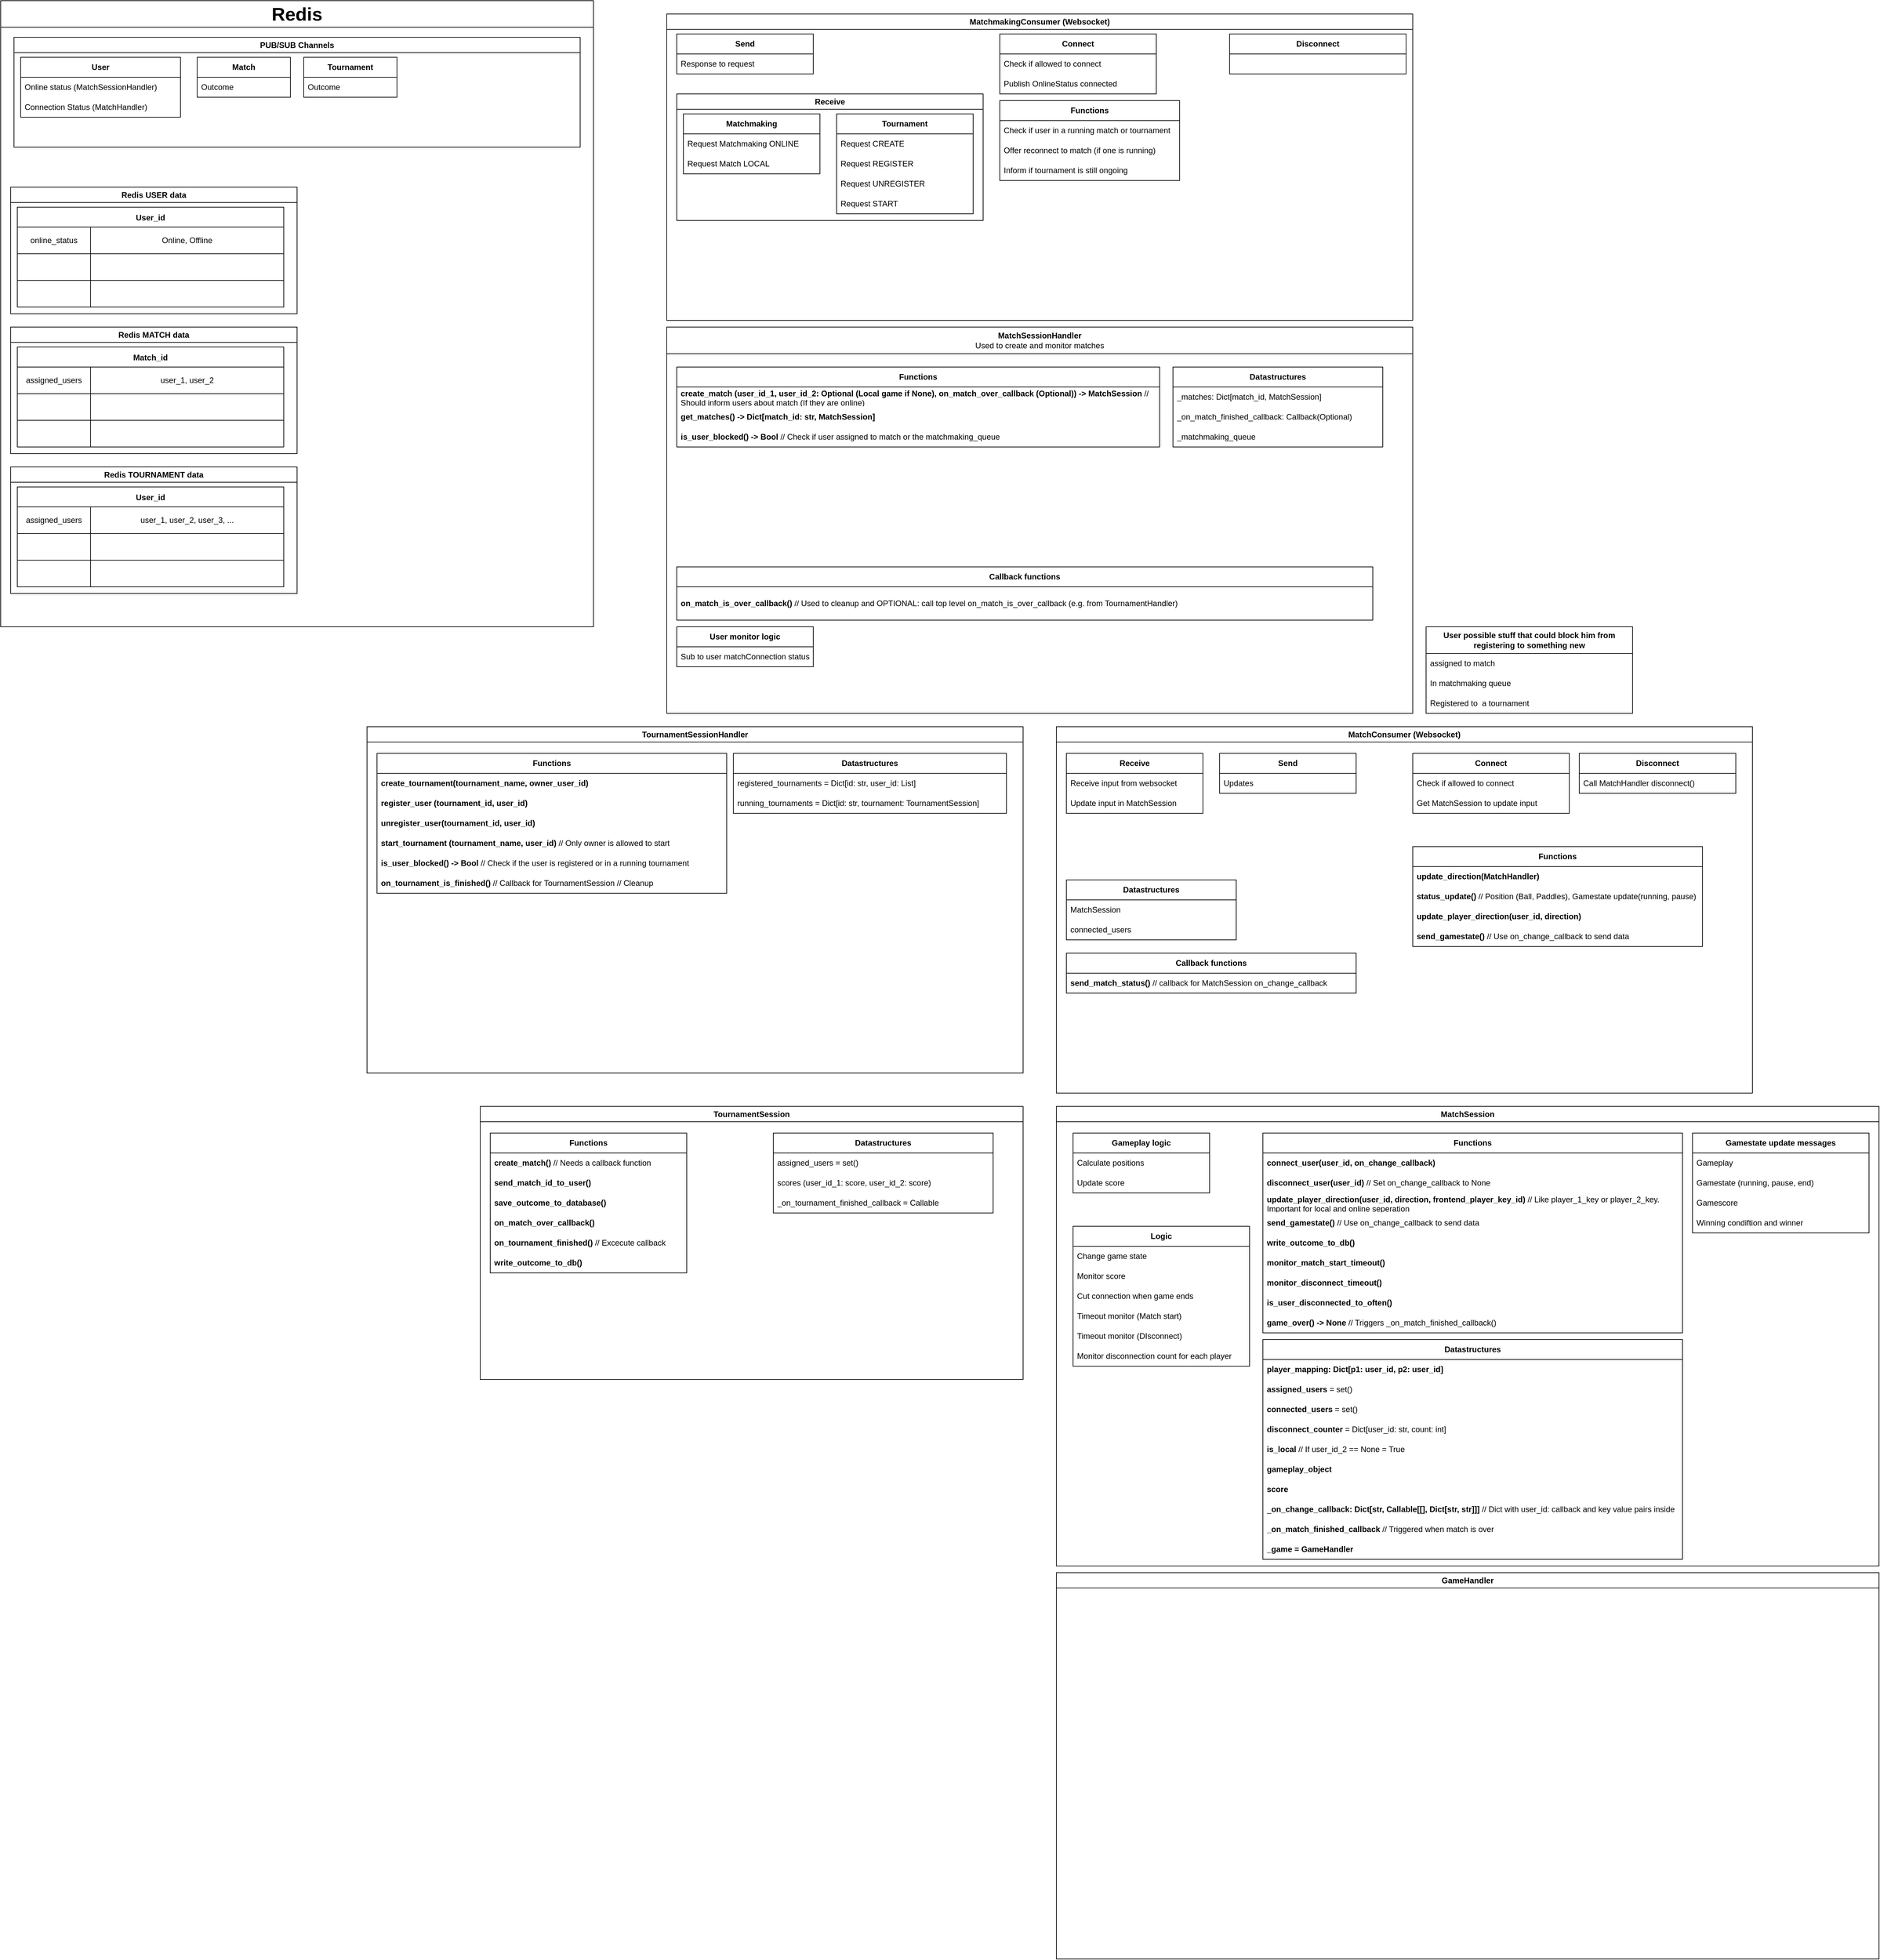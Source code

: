 <mxfile>
    <diagram id="dpcAhXJ7ZzgHuNAaqqkE" name="Page-1">
        <mxGraphModel dx="6090" dy="4713" grid="1" gridSize="10" guides="1" tooltips="1" connect="1" arrows="1" fold="1" page="1" pageScale="1" pageWidth="850" pageHeight="1100" math="0" shadow="0">
            <root>
                <mxCell id="0"/>
                <mxCell id="1" parent="0"/>
                <mxCell id="2" value="MatchSession" style="swimlane;whiteSpace=wrap;html=1;swimlaneFillColor=default;" parent="1" vertex="1">
                    <mxGeometry x="225" y="290" width="1235" height="690" as="geometry"/>
                </mxCell>
                <mxCell id="11" value="&lt;b&gt;Logic&lt;/b&gt;" style="swimlane;fontStyle=0;childLayout=stackLayout;horizontal=1;startSize=30;horizontalStack=0;resizeParent=1;resizeParentMax=0;resizeLast=0;collapsible=1;marginBottom=0;whiteSpace=wrap;html=1;" parent="2" vertex="1">
                    <mxGeometry x="25" y="180" width="265" height="210" as="geometry"/>
                </mxCell>
                <mxCell id="12" value="Change game state" style="text;strokeColor=none;fillColor=none;align=left;verticalAlign=middle;spacingLeft=4;spacingRight=4;overflow=hidden;points=[[0,0.5],[1,0.5]];portConstraint=eastwest;rotatable=0;whiteSpace=wrap;html=1;" parent="11" vertex="1">
                    <mxGeometry y="30" width="265" height="30" as="geometry"/>
                </mxCell>
                <mxCell id="14" value="Monitor score" style="text;strokeColor=none;fillColor=none;align=left;verticalAlign=middle;spacingLeft=4;spacingRight=4;overflow=hidden;points=[[0,0.5],[1,0.5]];portConstraint=eastwest;rotatable=0;whiteSpace=wrap;html=1;" parent="11" vertex="1">
                    <mxGeometry y="60" width="265" height="30" as="geometry"/>
                </mxCell>
                <mxCell id="19" value="Cut connection when game ends" style="text;strokeColor=none;fillColor=none;align=left;verticalAlign=middle;spacingLeft=4;spacingRight=4;overflow=hidden;points=[[0,0.5],[1,0.5]];portConstraint=eastwest;rotatable=0;whiteSpace=wrap;html=1;" parent="11" vertex="1">
                    <mxGeometry y="90" width="265" height="30" as="geometry"/>
                </mxCell>
                <mxCell id="48" value="Timeout monitor (Match start)" style="text;strokeColor=none;fillColor=none;align=left;verticalAlign=middle;spacingLeft=4;spacingRight=4;overflow=hidden;points=[[0,0.5],[1,0.5]];portConstraint=eastwest;rotatable=0;whiteSpace=wrap;html=1;" parent="11" vertex="1">
                    <mxGeometry y="120" width="265" height="30" as="geometry"/>
                </mxCell>
                <mxCell id="49" value="Timeout monitor (DIsconnect)" style="text;strokeColor=none;fillColor=none;align=left;verticalAlign=middle;spacingLeft=4;spacingRight=4;overflow=hidden;points=[[0,0.5],[1,0.5]];portConstraint=eastwest;rotatable=0;whiteSpace=wrap;html=1;" parent="11" vertex="1">
                    <mxGeometry y="150" width="265" height="30" as="geometry"/>
                </mxCell>
                <mxCell id="220" value="Monitor disconnection count for each player" style="text;strokeColor=none;fillColor=none;align=left;verticalAlign=middle;spacingLeft=4;spacingRight=4;overflow=hidden;points=[[0,0.5],[1,0.5]];portConstraint=eastwest;rotatable=0;whiteSpace=wrap;html=1;" parent="11" vertex="1">
                    <mxGeometry y="180" width="265" height="30" as="geometry"/>
                </mxCell>
                <mxCell id="15" value="&lt;span style=&quot;font-weight: 700;&quot;&gt;Gameplay logic&lt;/span&gt;" style="swimlane;fontStyle=0;childLayout=stackLayout;horizontal=1;startSize=30;horizontalStack=0;resizeParent=1;resizeParentMax=0;resizeLast=0;collapsible=1;marginBottom=0;whiteSpace=wrap;html=1;" parent="2" vertex="1">
                    <mxGeometry x="25" y="40" width="205" height="90" as="geometry"/>
                </mxCell>
                <mxCell id="16" value="Calculate positions" style="text;strokeColor=none;fillColor=none;align=left;verticalAlign=middle;spacingLeft=4;spacingRight=4;overflow=hidden;points=[[0,0.5],[1,0.5]];portConstraint=eastwest;rotatable=0;whiteSpace=wrap;html=1;" parent="15" vertex="1">
                    <mxGeometry y="30" width="205" height="30" as="geometry"/>
                </mxCell>
                <mxCell id="18" value="Update score" style="text;strokeColor=none;fillColor=none;align=left;verticalAlign=middle;spacingLeft=4;spacingRight=4;overflow=hidden;points=[[0,0.5],[1,0.5]];portConstraint=eastwest;rotatable=0;whiteSpace=wrap;html=1;" parent="15" vertex="1">
                    <mxGeometry y="60" width="205" height="30" as="geometry"/>
                </mxCell>
                <mxCell id="230" value="&lt;span style=&quot;font-weight: 700;&quot;&gt;Functions&lt;/span&gt;" style="swimlane;fontStyle=0;childLayout=stackLayout;horizontal=1;startSize=30;horizontalStack=0;resizeParent=1;resizeParentMax=0;resizeLast=0;collapsible=1;marginBottom=0;whiteSpace=wrap;html=1;" parent="2" vertex="1">
                    <mxGeometry x="310" y="40" width="630" height="300" as="geometry"/>
                </mxCell>
                <mxCell id="231" value="connect_user(user_id,&amp;nbsp;on_change_callback)" style="text;strokeColor=none;fillColor=none;align=left;verticalAlign=middle;spacingLeft=4;spacingRight=4;overflow=hidden;points=[[0,0.5],[1,0.5]];portConstraint=eastwest;rotatable=0;whiteSpace=wrap;html=1;fontStyle=1" parent="230" vertex="1">
                    <mxGeometry y="30" width="630" height="30" as="geometry"/>
                </mxCell>
                <mxCell id="232" value="disconnect_user(user_id) &lt;span style=&quot;font-weight: 400;&quot;&gt;// Set&amp;nbsp;&lt;/span&gt;&lt;span style=&quot;border-color: var(--border-color); font-weight: normal;&quot;&gt;on_change_callback&lt;/span&gt;&lt;span style=&quot;font-weight: 400;&quot;&gt;&amp;nbsp;to None&lt;/span&gt;" style="text;strokeColor=none;fillColor=none;align=left;verticalAlign=middle;spacingLeft=4;spacingRight=4;overflow=hidden;points=[[0,0.5],[1,0.5]];portConstraint=eastwest;rotatable=0;whiteSpace=wrap;html=1;fontStyle=1" parent="230" vertex="1">
                    <mxGeometry y="60" width="630" height="30" as="geometry"/>
                </mxCell>
                <mxCell id="233" value="update_player_direction(user_id, direction, frontend_player_key_id) &lt;span style=&quot;font-weight: normal;&quot;&gt;// Like player_1_key or player_2_key. Important for local and online seperation&lt;/span&gt;" style="text;strokeColor=none;fillColor=none;align=left;verticalAlign=middle;spacingLeft=4;spacingRight=4;overflow=hidden;points=[[0,0.5],[1,0.5]];portConstraint=eastwest;rotatable=0;whiteSpace=wrap;html=1;fontStyle=1" parent="230" vertex="1">
                    <mxGeometry y="90" width="630" height="30" as="geometry"/>
                </mxCell>
                <mxCell id="235" value="&lt;b&gt;send_gamestate() &lt;/b&gt;// Use&amp;nbsp;&lt;span style=&quot;border-color: var(--border-color);&quot;&gt;on_change_callback&lt;/span&gt;&amp;nbsp;to send data" style="text;strokeColor=none;fillColor=none;align=left;verticalAlign=middle;spacingLeft=4;spacingRight=4;overflow=hidden;points=[[0,0.5],[1,0.5]];portConstraint=eastwest;rotatable=0;whiteSpace=wrap;html=1;" parent="230" vertex="1">
                    <mxGeometry y="120" width="630" height="30" as="geometry"/>
                </mxCell>
                <mxCell id="274" value="&lt;b&gt;write_outcome_to_db()&lt;/b&gt;" style="text;strokeColor=none;fillColor=none;align=left;verticalAlign=middle;spacingLeft=4;spacingRight=4;overflow=hidden;points=[[0,0.5],[1,0.5]];portConstraint=eastwest;rotatable=0;whiteSpace=wrap;html=1;" parent="230" vertex="1">
                    <mxGeometry y="150" width="630" height="30" as="geometry"/>
                </mxCell>
                <mxCell id="275" value="monitor_match_start_timeout()" style="text;strokeColor=none;fillColor=none;align=left;verticalAlign=middle;spacingLeft=4;spacingRight=4;overflow=hidden;points=[[0,0.5],[1,0.5]];portConstraint=eastwest;rotatable=0;whiteSpace=wrap;html=1;fontStyle=1" parent="230" vertex="1">
                    <mxGeometry y="180" width="630" height="30" as="geometry"/>
                </mxCell>
                <mxCell id="276" value="monitor_disconnect_timeout()" style="text;strokeColor=none;fillColor=none;align=left;verticalAlign=middle;spacingLeft=4;spacingRight=4;overflow=hidden;points=[[0,0.5],[1,0.5]];portConstraint=eastwest;rotatable=0;whiteSpace=wrap;html=1;fontStyle=1" parent="230" vertex="1">
                    <mxGeometry y="210" width="630" height="30" as="geometry"/>
                </mxCell>
                <mxCell id="277" value="is_user_disconnected_to_often()" style="text;strokeColor=none;fillColor=none;align=left;verticalAlign=middle;spacingLeft=4;spacingRight=4;overflow=hidden;points=[[0,0.5],[1,0.5]];portConstraint=eastwest;rotatable=0;whiteSpace=wrap;html=1;fontStyle=1" parent="230" vertex="1">
                    <mxGeometry y="240" width="630" height="30" as="geometry"/>
                </mxCell>
                <mxCell id="305" value="game_over() -&amp;gt; None &lt;span style=&quot;font-weight: normal;&quot;&gt;// Triggers _on_match_finished_callback()&lt;/span&gt;" style="text;strokeColor=none;fillColor=none;align=left;verticalAlign=middle;spacingLeft=4;spacingRight=4;overflow=hidden;points=[[0,0.5],[1,0.5]];portConstraint=eastwest;rotatable=0;whiteSpace=wrap;html=1;fontStyle=1" vertex="1" parent="230">
                    <mxGeometry y="270" width="630" height="30" as="geometry"/>
                </mxCell>
                <mxCell id="236" value="&lt;span style=&quot;font-weight: 700;&quot;&gt;Datastructures&lt;/span&gt;" style="swimlane;fontStyle=0;childLayout=stackLayout;horizontal=1;startSize=30;horizontalStack=0;resizeParent=1;resizeParentMax=0;resizeLast=0;collapsible=1;marginBottom=0;whiteSpace=wrap;html=1;" parent="2" vertex="1">
                    <mxGeometry x="310" y="350" width="630" height="330" as="geometry"/>
                </mxCell>
                <mxCell id="241" value="player_mapping: Dict[p1: user_id, p2: user_id]" style="text;strokeColor=none;fillColor=none;align=left;verticalAlign=middle;spacingLeft=4;spacingRight=4;overflow=hidden;points=[[0,0.5],[1,0.5]];portConstraint=eastwest;rotatable=0;whiteSpace=wrap;html=1;fontStyle=1" parent="236" vertex="1">
                    <mxGeometry y="30" width="630" height="30" as="geometry"/>
                </mxCell>
                <mxCell id="237" value="assigned_users &lt;span style=&quot;font-weight: normal;&quot;&gt;= set()&lt;/span&gt;" style="text;strokeColor=none;fillColor=none;align=left;verticalAlign=middle;spacingLeft=4;spacingRight=4;overflow=hidden;points=[[0,0.5],[1,0.5]];portConstraint=eastwest;rotatable=0;whiteSpace=wrap;html=1;fontStyle=1" parent="236" vertex="1">
                    <mxGeometry y="60" width="630" height="30" as="geometry"/>
                </mxCell>
                <mxCell id="238" value="connected_users &lt;span style=&quot;font-weight: normal;&quot;&gt;= set()&lt;/span&gt;" style="text;strokeColor=none;fillColor=none;align=left;verticalAlign=middle;spacingLeft=4;spacingRight=4;overflow=hidden;points=[[0,0.5],[1,0.5]];portConstraint=eastwest;rotatable=0;whiteSpace=wrap;html=1;fontStyle=1" parent="236" vertex="1">
                    <mxGeometry y="90" width="630" height="30" as="geometry"/>
                </mxCell>
                <mxCell id="302" value="&lt;b&gt;disconnect_counter&lt;/b&gt; = Dict[user_id: str, count: int]" style="text;strokeColor=none;fillColor=none;align=left;verticalAlign=middle;spacingLeft=4;spacingRight=4;overflow=hidden;points=[[0,0.5],[1,0.5]];portConstraint=eastwest;rotatable=0;whiteSpace=wrap;html=1;" vertex="1" parent="236">
                    <mxGeometry y="120" width="630" height="30" as="geometry"/>
                </mxCell>
                <mxCell id="273" value="&lt;b&gt;is_local &lt;/b&gt;// If user_id_2 == None = True" style="text;strokeColor=none;fillColor=none;align=left;verticalAlign=middle;spacingLeft=4;spacingRight=4;overflow=hidden;points=[[0,0.5],[1,0.5]];portConstraint=eastwest;rotatable=0;whiteSpace=wrap;html=1;" parent="236" vertex="1">
                    <mxGeometry y="150" width="630" height="30" as="geometry"/>
                </mxCell>
                <mxCell id="239" value="gameplay_object" style="text;strokeColor=none;fillColor=none;align=left;verticalAlign=middle;spacingLeft=4;spacingRight=4;overflow=hidden;points=[[0,0.5],[1,0.5]];portConstraint=eastwest;rotatable=0;whiteSpace=wrap;html=1;fontStyle=1" parent="236" vertex="1">
                    <mxGeometry y="180" width="630" height="30" as="geometry"/>
                </mxCell>
                <mxCell id="240" value="score" style="text;strokeColor=none;fillColor=none;align=left;verticalAlign=middle;spacingLeft=4;spacingRight=4;overflow=hidden;points=[[0,0.5],[1,0.5]];portConstraint=eastwest;rotatable=0;whiteSpace=wrap;html=1;fontStyle=1" parent="236" vertex="1">
                    <mxGeometry y="210" width="630" height="30" as="geometry"/>
                </mxCell>
                <mxCell id="262" value="_&lt;b&gt;on_change_callback:&amp;nbsp;&lt;/b&gt;&lt;span style=&quot;font-weight: bold;&quot; class=&quot;hljs-type&quot;&gt;Dict&lt;/span&gt;&lt;b&gt;[&lt;/b&gt;&lt;span style=&quot;font-weight: bold;&quot; class=&quot;hljs-built_in&quot;&gt;str&lt;/span&gt;&lt;b&gt;, &lt;/b&gt;&lt;span style=&quot;font-weight: bold;&quot; class=&quot;hljs-type&quot;&gt;Callable&lt;/span&gt;&lt;b&gt;[[], &lt;/b&gt;&lt;span style=&quot;font-weight: bold;&quot; class=&quot;hljs-type&quot;&gt;Dict&lt;/span&gt;&lt;b&gt;[&lt;/b&gt;&lt;span style=&quot;font-weight: bold;&quot; class=&quot;hljs-built_in&quot;&gt;str&lt;/span&gt;&lt;b&gt;, &lt;/b&gt;&lt;span style=&quot;font-weight: bold;&quot; class=&quot;hljs-built_in&quot;&gt;str&lt;/span&gt;&lt;b&gt;]]] &lt;/b&gt;// Dict with user_id: callback and key value pairs inside" style="text;strokeColor=none;fillColor=none;align=left;verticalAlign=middle;spacingLeft=4;spacingRight=4;overflow=hidden;points=[[0,0.5],[1,0.5]];portConstraint=eastwest;rotatable=0;whiteSpace=wrap;html=1;" parent="236" vertex="1">
                    <mxGeometry y="240" width="630" height="30" as="geometry"/>
                </mxCell>
                <mxCell id="301" value="&lt;b&gt;_on_match_finished_callback&lt;/b&gt;&amp;nbsp;// Triggered when match is over" style="text;strokeColor=none;fillColor=none;align=left;verticalAlign=middle;spacingLeft=4;spacingRight=4;overflow=hidden;points=[[0,0.5],[1,0.5]];portConstraint=eastwest;rotatable=0;whiteSpace=wrap;html=1;" vertex="1" parent="236">
                    <mxGeometry y="270" width="630" height="30" as="geometry"/>
                </mxCell>
                <mxCell id="304" value="_game = GameHandler" style="text;strokeColor=none;fillColor=none;align=left;verticalAlign=middle;spacingLeft=4;spacingRight=4;overflow=hidden;points=[[0,0.5],[1,0.5]];portConstraint=eastwest;rotatable=0;whiteSpace=wrap;html=1;fontStyle=1" vertex="1" parent="236">
                    <mxGeometry y="300" width="630" height="30" as="geometry"/>
                </mxCell>
                <mxCell id="293" value="&lt;b&gt;Gamestate update messages&lt;/b&gt;" style="swimlane;fontStyle=0;childLayout=stackLayout;horizontal=1;startSize=30;horizontalStack=0;resizeParent=1;resizeParentMax=0;resizeLast=0;collapsible=1;marginBottom=0;whiteSpace=wrap;html=1;" vertex="1" parent="2">
                    <mxGeometry x="955" y="40" width="265" height="150" as="geometry"/>
                </mxCell>
                <mxCell id="294" value="Gameplay" style="text;strokeColor=none;fillColor=none;align=left;verticalAlign=middle;spacingLeft=4;spacingRight=4;overflow=hidden;points=[[0,0.5],[1,0.5]];portConstraint=eastwest;rotatable=0;whiteSpace=wrap;html=1;" vertex="1" parent="293">
                    <mxGeometry y="30" width="265" height="30" as="geometry"/>
                </mxCell>
                <mxCell id="295" value="Gamestate (running, pause, end)" style="text;strokeColor=none;fillColor=none;align=left;verticalAlign=middle;spacingLeft=4;spacingRight=4;overflow=hidden;points=[[0,0.5],[1,0.5]];portConstraint=eastwest;rotatable=0;whiteSpace=wrap;html=1;" vertex="1" parent="293">
                    <mxGeometry y="60" width="265" height="30" as="geometry"/>
                </mxCell>
                <mxCell id="296" value="Gamescore" style="text;strokeColor=none;fillColor=none;align=left;verticalAlign=middle;spacingLeft=4;spacingRight=4;overflow=hidden;points=[[0,0.5],[1,0.5]];portConstraint=eastwest;rotatable=0;whiteSpace=wrap;html=1;" vertex="1" parent="293">
                    <mxGeometry y="90" width="265" height="30" as="geometry"/>
                </mxCell>
                <mxCell id="297" value="Winning condiftion and winner" style="text;strokeColor=none;fillColor=none;align=left;verticalAlign=middle;spacingLeft=4;spacingRight=4;overflow=hidden;points=[[0,0.5],[1,0.5]];portConstraint=eastwest;rotatable=0;whiteSpace=wrap;html=1;" vertex="1" parent="293">
                    <mxGeometry y="120" width="265" height="30" as="geometry"/>
                </mxCell>
                <mxCell id="20" value="MatchConsumer (Websocket)" style="swimlane;whiteSpace=wrap;html=1;swimlaneFillColor=default;" parent="1" vertex="1">
                    <mxGeometry x="225" y="-280" width="1045" height="550" as="geometry"/>
                </mxCell>
                <mxCell id="21" value="&lt;b&gt;Send&lt;/b&gt;" style="swimlane;fontStyle=0;childLayout=stackLayout;horizontal=1;startSize=30;horizontalStack=0;resizeParent=1;resizeParentMax=0;resizeLast=0;collapsible=1;marginBottom=0;whiteSpace=wrap;html=1;" parent="20" vertex="1">
                    <mxGeometry x="245" y="40" width="205" height="60" as="geometry"/>
                </mxCell>
                <mxCell id="22" value="Updates" style="text;strokeColor=none;fillColor=none;align=left;verticalAlign=middle;spacingLeft=4;spacingRight=4;overflow=hidden;points=[[0,0.5],[1,0.5]];portConstraint=eastwest;rotatable=0;whiteSpace=wrap;html=1;" parent="21" vertex="1">
                    <mxGeometry y="30" width="205" height="30" as="geometry"/>
                </mxCell>
                <mxCell id="25" value="&lt;b&gt;Connect&lt;/b&gt;" style="swimlane;fontStyle=0;childLayout=stackLayout;horizontal=1;startSize=30;horizontalStack=0;resizeParent=1;resizeParentMax=0;resizeLast=0;collapsible=1;marginBottom=0;whiteSpace=wrap;html=1;" parent="20" vertex="1">
                    <mxGeometry x="535" y="40" width="235" height="90" as="geometry"/>
                </mxCell>
                <mxCell id="26" value="Check if allowed to connect" style="text;strokeColor=none;fillColor=none;align=left;verticalAlign=middle;spacingLeft=4;spacingRight=4;overflow=hidden;points=[[0,0.5],[1,0.5]];portConstraint=eastwest;rotatable=0;whiteSpace=wrap;html=1;" parent="25" vertex="1">
                    <mxGeometry y="30" width="235" height="30" as="geometry"/>
                </mxCell>
                <mxCell id="53" value="Get MatchSession to update input" style="text;strokeColor=none;fillColor=none;align=left;verticalAlign=middle;spacingLeft=4;spacingRight=4;overflow=hidden;points=[[0,0.5],[1,0.5]];portConstraint=eastwest;rotatable=0;whiteSpace=wrap;html=1;" parent="25" vertex="1">
                    <mxGeometry y="60" width="235" height="30" as="geometry"/>
                </mxCell>
                <mxCell id="30" value="&lt;span style=&quot;font-weight: 700;&quot;&gt;Receive&lt;/span&gt;" style="swimlane;fontStyle=0;childLayout=stackLayout;horizontal=1;startSize=30;horizontalStack=0;resizeParent=1;resizeParentMax=0;resizeLast=0;collapsible=1;marginBottom=0;whiteSpace=wrap;html=1;" parent="20" vertex="1">
                    <mxGeometry x="15" y="40" width="205" height="90" as="geometry"/>
                </mxCell>
                <mxCell id="31" value="Receive input from websocket" style="text;strokeColor=none;fillColor=none;align=left;verticalAlign=middle;spacingLeft=4;spacingRight=4;overflow=hidden;points=[[0,0.5],[1,0.5]];portConstraint=eastwest;rotatable=0;whiteSpace=wrap;html=1;" parent="30" vertex="1">
                    <mxGeometry y="30" width="205" height="30" as="geometry"/>
                </mxCell>
                <mxCell id="32" value="Update input in MatchSession" style="text;strokeColor=none;fillColor=none;align=left;verticalAlign=middle;spacingLeft=4;spacingRight=4;overflow=hidden;points=[[0,0.5],[1,0.5]];portConstraint=eastwest;rotatable=0;whiteSpace=wrap;html=1;" parent="30" vertex="1">
                    <mxGeometry y="60" width="205" height="30" as="geometry"/>
                </mxCell>
                <mxCell id="50" value="&lt;b&gt;Disconnect&lt;/b&gt;" style="swimlane;fontStyle=0;childLayout=stackLayout;horizontal=1;startSize=30;horizontalStack=0;resizeParent=1;resizeParentMax=0;resizeLast=0;collapsible=1;marginBottom=0;whiteSpace=wrap;html=1;" parent="20" vertex="1">
                    <mxGeometry x="785" y="40" width="235" height="60" as="geometry"/>
                </mxCell>
                <mxCell id="51" value="Call MatchHandler disconnect()" style="text;strokeColor=none;fillColor=none;align=left;verticalAlign=middle;spacingLeft=4;spacingRight=4;overflow=hidden;points=[[0,0.5],[1,0.5]];portConstraint=eastwest;rotatable=0;whiteSpace=wrap;html=1;" parent="50" vertex="1">
                    <mxGeometry y="30" width="235" height="30" as="geometry"/>
                </mxCell>
                <mxCell id="255" value="&lt;span style=&quot;font-weight: 700;&quot;&gt;Datastructures&lt;/span&gt;" style="swimlane;fontStyle=0;childLayout=stackLayout;horizontal=1;startSize=30;horizontalStack=0;resizeParent=1;resizeParentMax=0;resizeLast=0;collapsible=1;marginBottom=0;whiteSpace=wrap;html=1;" parent="20" vertex="1">
                    <mxGeometry x="15" y="230" width="255" height="90" as="geometry"/>
                </mxCell>
                <mxCell id="256" value="MatchSession" style="text;strokeColor=none;fillColor=none;align=left;verticalAlign=middle;spacingLeft=4;spacingRight=4;overflow=hidden;points=[[0,0.5],[1,0.5]];portConstraint=eastwest;rotatable=0;whiteSpace=wrap;html=1;" parent="255" vertex="1">
                    <mxGeometry y="30" width="255" height="30" as="geometry"/>
                </mxCell>
                <mxCell id="257" value="connected_users" style="text;strokeColor=none;fillColor=none;align=left;verticalAlign=middle;spacingLeft=4;spacingRight=4;overflow=hidden;points=[[0,0.5],[1,0.5]];portConstraint=eastwest;rotatable=0;whiteSpace=wrap;html=1;" parent="255" vertex="1">
                    <mxGeometry y="60" width="255" height="30" as="geometry"/>
                </mxCell>
                <mxCell id="263" value="&lt;span style=&quot;font-weight: 700;&quot;&gt;Callback functions&lt;/span&gt;" style="swimlane;fontStyle=0;childLayout=stackLayout;horizontal=1;startSize=30;horizontalStack=0;resizeParent=1;resizeParentMax=0;resizeLast=0;collapsible=1;marginBottom=0;whiteSpace=wrap;html=1;" parent="20" vertex="1">
                    <mxGeometry x="15" y="340" width="435" height="60" as="geometry"/>
                </mxCell>
                <mxCell id="264" value="send_match_status() &lt;span style=&quot;font-weight: normal;&quot;&gt;// callback for MatchSession&amp;nbsp;&lt;/span&gt;&lt;span style=&quot;font-weight: 400;&quot;&gt;on_change_callback&lt;/span&gt;" style="text;strokeColor=none;fillColor=none;align=left;verticalAlign=middle;spacingLeft=4;spacingRight=4;overflow=hidden;points=[[0,0.5],[1,0.5]];portConstraint=eastwest;rotatable=0;whiteSpace=wrap;html=1;fontStyle=1" parent="263" vertex="1">
                    <mxGeometry y="30" width="435" height="30" as="geometry"/>
                </mxCell>
                <mxCell id="268" value="&lt;span style=&quot;font-weight: 700;&quot;&gt;Functions&lt;/span&gt;" style="swimlane;fontStyle=0;childLayout=stackLayout;horizontal=1;startSize=30;horizontalStack=0;resizeParent=1;resizeParentMax=0;resizeLast=0;collapsible=1;marginBottom=0;whiteSpace=wrap;html=1;" parent="20" vertex="1">
                    <mxGeometry x="535" y="180" width="435" height="150" as="geometry"/>
                </mxCell>
                <mxCell id="269" value="update_direction(MatchHandler)" style="text;strokeColor=none;fillColor=none;align=left;verticalAlign=middle;spacingLeft=4;spacingRight=4;overflow=hidden;points=[[0,0.5],[1,0.5]];portConstraint=eastwest;rotatable=0;whiteSpace=wrap;html=1;fontStyle=1" parent="268" vertex="1">
                    <mxGeometry y="30" width="435" height="30" as="geometry"/>
                </mxCell>
                <mxCell id="270" value="&lt;b style=&quot;border-color: var(--border-color);&quot;&gt;status_update()&lt;/b&gt;&lt;span style=&quot;font-weight: 400;&quot;&gt;&amp;nbsp;// Position (Ball, Paddles), Gamestate update(running, pause)&lt;/span&gt;" style="text;strokeColor=none;fillColor=none;align=left;verticalAlign=middle;spacingLeft=4;spacingRight=4;overflow=hidden;points=[[0,0.5],[1,0.5]];portConstraint=eastwest;rotatable=0;whiteSpace=wrap;html=1;fontStyle=1" parent="268" vertex="1">
                    <mxGeometry y="60" width="435" height="30" as="geometry"/>
                </mxCell>
                <mxCell id="271" value="&lt;span style=&quot;&quot;&gt;update_player_direction(user_id, direction)&lt;/span&gt;" style="text;strokeColor=none;fillColor=none;align=left;verticalAlign=middle;spacingLeft=4;spacingRight=4;overflow=hidden;points=[[0,0.5],[1,0.5]];portConstraint=eastwest;rotatable=0;whiteSpace=wrap;html=1;fontStyle=1" parent="268" vertex="1">
                    <mxGeometry y="90" width="435" height="30" as="geometry"/>
                </mxCell>
                <mxCell id="272" value="&lt;b&gt;send_gamestate() &lt;/b&gt;// Use&amp;nbsp;&lt;span style=&quot;border-color: var(--border-color);&quot;&gt;on_change_callback&lt;/span&gt;&amp;nbsp;to send data" style="text;strokeColor=none;fillColor=none;align=left;verticalAlign=middle;spacingLeft=4;spacingRight=4;overflow=hidden;points=[[0,0.5],[1,0.5]];portConstraint=eastwest;rotatable=0;whiteSpace=wrap;html=1;" parent="268" vertex="1">
                    <mxGeometry y="120" width="435" height="30" as="geometry"/>
                </mxCell>
                <mxCell id="54" value="MatchmakingConsumer (Websocket)" style="swimlane;whiteSpace=wrap;html=1;swimlaneFillColor=default;" parent="1" vertex="1">
                    <mxGeometry x="-360" y="-1350" width="1120" height="460" as="geometry"/>
                </mxCell>
                <mxCell id="55" value="&lt;b&gt;Send&lt;/b&gt;" style="swimlane;fontStyle=0;childLayout=stackLayout;horizontal=1;startSize=30;horizontalStack=0;resizeParent=1;resizeParentMax=0;resizeLast=0;collapsible=1;marginBottom=0;whiteSpace=wrap;html=1;" parent="54" vertex="1">
                    <mxGeometry x="15" y="30" width="205" height="60" as="geometry"/>
                </mxCell>
                <mxCell id="56" value="Response to request" style="text;strokeColor=none;fillColor=none;align=left;verticalAlign=middle;spacingLeft=4;spacingRight=4;overflow=hidden;points=[[0,0.5],[1,0.5]];portConstraint=eastwest;rotatable=0;whiteSpace=wrap;html=1;" parent="55" vertex="1">
                    <mxGeometry y="30" width="205" height="30" as="geometry"/>
                </mxCell>
                <mxCell id="59" value="&lt;b&gt;Connect&lt;/b&gt;" style="swimlane;fontStyle=0;childLayout=stackLayout;horizontal=1;startSize=30;horizontalStack=0;resizeParent=1;resizeParentMax=0;resizeLast=0;collapsible=1;marginBottom=0;whiteSpace=wrap;html=1;" parent="54" vertex="1">
                    <mxGeometry x="500" y="30" width="235" height="90" as="geometry"/>
                </mxCell>
                <mxCell id="60" value="Check if allowed to connect" style="text;strokeColor=none;fillColor=none;align=left;verticalAlign=middle;spacingLeft=4;spacingRight=4;overflow=hidden;points=[[0,0.5],[1,0.5]];portConstraint=eastwest;rotatable=0;whiteSpace=wrap;html=1;" parent="59" vertex="1">
                    <mxGeometry y="30" width="235" height="30" as="geometry"/>
                </mxCell>
                <mxCell id="61" value="Publish OnlineStatus connected" style="text;strokeColor=none;fillColor=none;align=left;verticalAlign=middle;spacingLeft=4;spacingRight=4;overflow=hidden;points=[[0,0.5],[1,0.5]];portConstraint=eastwest;rotatable=0;whiteSpace=wrap;html=1;" parent="59" vertex="1">
                    <mxGeometry y="60" width="235" height="30" as="geometry"/>
                </mxCell>
                <mxCell id="66" value="&lt;b&gt;Disconnect&lt;/b&gt;" style="swimlane;fontStyle=0;childLayout=stackLayout;horizontal=1;startSize=30;horizontalStack=0;resizeParent=1;resizeParentMax=0;resizeLast=0;collapsible=1;marginBottom=0;whiteSpace=wrap;html=1;" parent="54" vertex="1">
                    <mxGeometry x="845" y="30" width="265" height="60" as="geometry"/>
                </mxCell>
                <mxCell id="130" value="Receive" style="swimlane;whiteSpace=wrap;html=1;" parent="54" vertex="1">
                    <mxGeometry x="15" y="120" width="460" height="190" as="geometry"/>
                </mxCell>
                <mxCell id="63" value="&lt;span style=&quot;font-weight: 700;&quot;&gt;Matchmaking&lt;/span&gt;" style="swimlane;fontStyle=0;childLayout=stackLayout;horizontal=1;startSize=30;horizontalStack=0;resizeParent=1;resizeParentMax=0;resizeLast=0;collapsible=1;marginBottom=0;whiteSpace=wrap;html=1;" parent="130" vertex="1">
                    <mxGeometry x="10" y="30" width="205" height="90" as="geometry"/>
                </mxCell>
                <mxCell id="64" value="Request Matchmaking ONLINE" style="text;strokeColor=none;fillColor=none;align=left;verticalAlign=middle;spacingLeft=4;spacingRight=4;overflow=hidden;points=[[0,0.5],[1,0.5]];portConstraint=eastwest;rotatable=0;whiteSpace=wrap;html=1;" parent="63" vertex="1">
                    <mxGeometry y="30" width="205" height="30" as="geometry"/>
                </mxCell>
                <mxCell id="65" value="Request Match LOCAL" style="text;strokeColor=none;fillColor=none;align=left;verticalAlign=middle;spacingLeft=4;spacingRight=4;overflow=hidden;points=[[0,0.5],[1,0.5]];portConstraint=eastwest;rotatable=0;whiteSpace=wrap;html=1;" parent="63" vertex="1">
                    <mxGeometry y="60" width="205" height="30" as="geometry"/>
                </mxCell>
                <mxCell id="131" value="&lt;span style=&quot;font-weight: 700;&quot;&gt;Tournament&lt;/span&gt;" style="swimlane;fontStyle=0;childLayout=stackLayout;horizontal=1;startSize=30;horizontalStack=0;resizeParent=1;resizeParentMax=0;resizeLast=0;collapsible=1;marginBottom=0;whiteSpace=wrap;html=1;" parent="130" vertex="1">
                    <mxGeometry x="240" y="30" width="205" height="150" as="geometry"/>
                </mxCell>
                <mxCell id="132" value="Request CREATE" style="text;strokeColor=none;fillColor=none;align=left;verticalAlign=middle;spacingLeft=4;spacingRight=4;overflow=hidden;points=[[0,0.5],[1,0.5]];portConstraint=eastwest;rotatable=0;whiteSpace=wrap;html=1;" parent="131" vertex="1">
                    <mxGeometry y="30" width="205" height="30" as="geometry"/>
                </mxCell>
                <mxCell id="133" value="Request REGISTER" style="text;strokeColor=none;fillColor=none;align=left;verticalAlign=middle;spacingLeft=4;spacingRight=4;overflow=hidden;points=[[0,0.5],[1,0.5]];portConstraint=eastwest;rotatable=0;whiteSpace=wrap;html=1;" parent="131" vertex="1">
                    <mxGeometry y="60" width="205" height="30" as="geometry"/>
                </mxCell>
                <mxCell id="134" value="Request UNREGISTER" style="text;strokeColor=none;fillColor=none;align=left;verticalAlign=middle;spacingLeft=4;spacingRight=4;overflow=hidden;points=[[0,0.5],[1,0.5]];portConstraint=eastwest;rotatable=0;whiteSpace=wrap;html=1;" parent="131" vertex="1">
                    <mxGeometry y="90" width="205" height="30" as="geometry"/>
                </mxCell>
                <mxCell id="135" value="Request START" style="text;strokeColor=none;fillColor=none;align=left;verticalAlign=middle;spacingLeft=4;spacingRight=4;overflow=hidden;points=[[0,0.5],[1,0.5]];portConstraint=eastwest;rotatable=0;whiteSpace=wrap;html=1;" parent="131" vertex="1">
                    <mxGeometry y="120" width="205" height="30" as="geometry"/>
                </mxCell>
                <mxCell id="143" value="&lt;b&gt;Functions&lt;/b&gt;" style="swimlane;fontStyle=0;childLayout=stackLayout;horizontal=1;startSize=30;horizontalStack=0;resizeParent=1;resizeParentMax=0;resizeLast=0;collapsible=1;marginBottom=0;whiteSpace=wrap;html=1;" parent="54" vertex="1">
                    <mxGeometry x="500" y="130" width="270" height="120" as="geometry"/>
                </mxCell>
                <mxCell id="144" value="Check if user in a running match or tournament" style="text;strokeColor=none;fillColor=none;align=left;verticalAlign=middle;spacingLeft=4;spacingRight=4;overflow=hidden;points=[[0,0.5],[1,0.5]];portConstraint=eastwest;rotatable=0;whiteSpace=wrap;html=1;" parent="143" vertex="1">
                    <mxGeometry y="30" width="270" height="30" as="geometry"/>
                </mxCell>
                <mxCell id="145" value="Offer reconnect to match (if one is running)" style="text;strokeColor=none;fillColor=none;align=left;verticalAlign=middle;spacingLeft=4;spacingRight=4;overflow=hidden;points=[[0,0.5],[1,0.5]];portConstraint=eastwest;rotatable=0;whiteSpace=wrap;html=1;" parent="143" vertex="1">
                    <mxGeometry y="60" width="270" height="30" as="geometry"/>
                </mxCell>
                <mxCell id="292" value="Inform if tournament is still ongoing" style="text;strokeColor=none;fillColor=none;align=left;verticalAlign=middle;spacingLeft=4;spacingRight=4;overflow=hidden;points=[[0,0.5],[1,0.5]];portConstraint=eastwest;rotatable=0;whiteSpace=wrap;html=1;" vertex="1" parent="143">
                    <mxGeometry y="90" width="270" height="30" as="geometry"/>
                </mxCell>
                <mxCell id="69" value="TournamentSessionHandler" style="swimlane;whiteSpace=wrap;html=1;swimlaneFillColor=default;" parent="1" vertex="1">
                    <mxGeometry x="-810" y="-280" width="985" height="520" as="geometry"/>
                </mxCell>
                <mxCell id="81" value="&lt;span style=&quot;font-weight: 700;&quot;&gt;Functions&lt;/span&gt;" style="swimlane;fontStyle=0;childLayout=stackLayout;horizontal=1;startSize=30;horizontalStack=0;resizeParent=1;resizeParentMax=0;resizeLast=0;collapsible=1;marginBottom=0;whiteSpace=wrap;html=1;strokeColor=default;rounded=0;shadow=0;glass=0;swimlaneLine=1;" parent="69" vertex="1">
                    <mxGeometry x="15" y="40" width="525" height="210" as="geometry"/>
                </mxCell>
                <mxCell id="82" value="create_tournament(tournament_name, owner_user_id)" style="text;strokeColor=none;fillColor=none;align=left;verticalAlign=middle;spacingLeft=4;spacingRight=4;overflow=hidden;points=[[0,0.5],[1,0.5]];portConstraint=eastwest;rotatable=0;whiteSpace=wrap;html=1;fontStyle=1" parent="81" vertex="1">
                    <mxGeometry y="30" width="525" height="30" as="geometry"/>
                </mxCell>
                <mxCell id="83" value="register_user (tournament_id, user_id)" style="text;strokeColor=none;fillColor=none;align=left;verticalAlign=middle;spacingLeft=4;spacingRight=4;overflow=hidden;points=[[0,0.5],[1,0.5]];portConstraint=eastwest;rotatable=0;whiteSpace=wrap;html=1;fontStyle=1" parent="81" vertex="1">
                    <mxGeometry y="60" width="525" height="30" as="geometry"/>
                </mxCell>
                <mxCell id="290" value="unregister_user(tournament_id, user_id)" style="text;strokeColor=none;fillColor=none;align=left;verticalAlign=middle;spacingLeft=4;spacingRight=4;overflow=hidden;points=[[0,0.5],[1,0.5]];portConstraint=eastwest;rotatable=0;whiteSpace=wrap;html=1;fontStyle=1" vertex="1" parent="81">
                    <mxGeometry y="90" width="525" height="30" as="geometry"/>
                </mxCell>
                <mxCell id="85" value="&lt;b&gt;start_tournament (tournament_name, user_id)&lt;/b&gt;&amp;nbsp;// Only owner is allowed to start" style="text;strokeColor=none;fillColor=none;align=left;verticalAlign=middle;spacingLeft=4;spacingRight=4;overflow=hidden;points=[[0,0.5],[1,0.5]];portConstraint=eastwest;rotatable=0;whiteSpace=wrap;html=1;" parent="81" vertex="1">
                    <mxGeometry y="120" width="525" height="30" as="geometry"/>
                </mxCell>
                <mxCell id="280" value="&lt;b&gt;is_user_blocked() -&amp;gt; Bool&lt;/b&gt; // Check if the user is registered or in a running tournament" style="text;strokeColor=none;fillColor=none;align=left;verticalAlign=middle;spacingLeft=4;spacingRight=4;overflow=hidden;points=[[0,0.5],[1,0.5]];portConstraint=eastwest;rotatable=0;whiteSpace=wrap;html=1;" vertex="1" parent="81">
                    <mxGeometry y="150" width="525" height="30" as="geometry"/>
                </mxCell>
                <mxCell id="285" value="&lt;b&gt;on_tournament_is_finished() &lt;/b&gt;// Callback for&amp;nbsp;TournamentSession // Cleanup" style="text;strokeColor=none;fillColor=none;align=left;verticalAlign=middle;spacingLeft=4;spacingRight=4;overflow=hidden;points=[[0,0.5],[1,0.5]];portConstraint=eastwest;rotatable=0;whiteSpace=wrap;html=1;" vertex="1" parent="81">
                    <mxGeometry y="180" width="525" height="30" as="geometry"/>
                </mxCell>
                <mxCell id="281" value="&lt;span style=&quot;font-weight: 700;&quot;&gt;Datastructures&lt;/span&gt;" style="swimlane;fontStyle=0;childLayout=stackLayout;horizontal=1;startSize=30;horizontalStack=0;resizeParent=1;resizeParentMax=0;resizeLast=0;collapsible=1;marginBottom=0;whiteSpace=wrap;html=1;" vertex="1" parent="69">
                    <mxGeometry x="550" y="40" width="410" height="90" as="geometry"/>
                </mxCell>
                <mxCell id="282" value="registered_tournaments = Dict[id: str, user_id: List]" style="text;strokeColor=none;fillColor=none;align=left;verticalAlign=middle;spacingLeft=4;spacingRight=4;overflow=hidden;points=[[0,0.5],[1,0.5]];portConstraint=eastwest;rotatable=0;whiteSpace=wrap;html=1;" vertex="1" parent="281">
                    <mxGeometry y="30" width="410" height="30" as="geometry"/>
                </mxCell>
                <mxCell id="283" value="running_tournaments = Dict[id: str, tournament: TournamentSession]" style="text;strokeColor=none;fillColor=none;align=left;verticalAlign=middle;spacingLeft=4;spacingRight=4;overflow=hidden;points=[[0,0.5],[1,0.5]];portConstraint=eastwest;rotatable=0;whiteSpace=wrap;html=1;" vertex="1" parent="281">
                    <mxGeometry y="60" width="410" height="30" as="geometry"/>
                </mxCell>
                <mxCell id="86" value="TournamentSession" style="swimlane;whiteSpace=wrap;html=1;swimlaneFillColor=default;" parent="1" vertex="1">
                    <mxGeometry x="-640" y="290" width="815" height="410" as="geometry"/>
                </mxCell>
                <mxCell id="98" value="&lt;span style=&quot;font-weight: 700;&quot;&gt;Functions&lt;/span&gt;" style="swimlane;fontStyle=0;childLayout=stackLayout;horizontal=1;startSize=30;horizontalStack=0;resizeParent=1;resizeParentMax=0;resizeLast=0;collapsible=1;marginBottom=0;whiteSpace=wrap;html=1;" parent="86" vertex="1">
                    <mxGeometry x="15" y="40" width="295" height="210" as="geometry"/>
                </mxCell>
                <mxCell id="99" value="&lt;b&gt;create_match()&lt;/b&gt; // Needs a callback function" style="text;strokeColor=none;fillColor=none;align=left;verticalAlign=middle;spacingLeft=4;spacingRight=4;overflow=hidden;points=[[0,0.5],[1,0.5]];portConstraint=eastwest;rotatable=0;whiteSpace=wrap;html=1;" parent="98" vertex="1">
                    <mxGeometry y="30" width="295" height="30" as="geometry"/>
                </mxCell>
                <mxCell id="100" value="&lt;b&gt;send_match_id_to_user()&lt;/b&gt;" style="text;strokeColor=none;fillColor=none;align=left;verticalAlign=middle;spacingLeft=4;spacingRight=4;overflow=hidden;points=[[0,0.5],[1,0.5]];portConstraint=eastwest;rotatable=0;whiteSpace=wrap;html=1;" parent="98" vertex="1">
                    <mxGeometry y="60" width="295" height="30" as="geometry"/>
                </mxCell>
                <mxCell id="101" value="save_outcome_to_database()" style="text;strokeColor=none;fillColor=none;align=left;verticalAlign=middle;spacingLeft=4;spacingRight=4;overflow=hidden;points=[[0,0.5],[1,0.5]];portConstraint=eastwest;rotatable=0;whiteSpace=wrap;html=1;fontStyle=1" parent="98" vertex="1">
                    <mxGeometry y="90" width="295" height="30" as="geometry"/>
                </mxCell>
                <mxCell id="243" value="on_match_over_callback()" style="text;strokeColor=none;fillColor=none;align=left;verticalAlign=middle;spacingLeft=4;spacingRight=4;overflow=hidden;points=[[0,0.5],[1,0.5]];portConstraint=eastwest;rotatable=0;whiteSpace=wrap;html=1;fontStyle=1" parent="98" vertex="1">
                    <mxGeometry y="120" width="295" height="30" as="geometry"/>
                </mxCell>
                <mxCell id="286" value="&lt;b&gt;on_tournament_finished()&lt;/b&gt; // Excecute callback" style="text;strokeColor=none;fillColor=none;align=left;verticalAlign=middle;spacingLeft=4;spacingRight=4;overflow=hidden;points=[[0,0.5],[1,0.5]];portConstraint=eastwest;rotatable=0;whiteSpace=wrap;html=1;" vertex="1" parent="98">
                    <mxGeometry y="150" width="295" height="30" as="geometry"/>
                </mxCell>
                <mxCell id="300" value="&lt;b&gt;write_outcome_to_db()&lt;/b&gt;" style="text;strokeColor=none;fillColor=none;align=left;verticalAlign=middle;spacingLeft=4;spacingRight=4;overflow=hidden;points=[[0,0.5],[1,0.5]];portConstraint=eastwest;rotatable=0;whiteSpace=wrap;html=1;" vertex="1" parent="98">
                    <mxGeometry y="180" width="295" height="30" as="geometry"/>
                </mxCell>
                <mxCell id="245" value="&lt;span style=&quot;font-weight: 700;&quot;&gt;Datastructures&lt;/span&gt;" style="swimlane;fontStyle=0;childLayout=stackLayout;horizontal=1;startSize=30;horizontalStack=0;resizeParent=1;resizeParentMax=0;resizeLast=0;collapsible=1;marginBottom=0;whiteSpace=wrap;html=1;" parent="86" vertex="1">
                    <mxGeometry x="440" y="40" width="330" height="120" as="geometry"/>
                </mxCell>
                <mxCell id="246" value="assigned_users = set()" style="text;strokeColor=none;fillColor=none;align=left;verticalAlign=middle;spacingLeft=4;spacingRight=4;overflow=hidden;points=[[0,0.5],[1,0.5]];portConstraint=eastwest;rotatable=0;whiteSpace=wrap;html=1;" parent="245" vertex="1">
                    <mxGeometry y="30" width="330" height="30" as="geometry"/>
                </mxCell>
                <mxCell id="249" value="scores (user_id_1: score, user_id_2: score)" style="text;strokeColor=none;fillColor=none;align=left;verticalAlign=middle;spacingLeft=4;spacingRight=4;overflow=hidden;points=[[0,0.5],[1,0.5]];portConstraint=eastwest;rotatable=0;whiteSpace=wrap;html=1;" parent="245" vertex="1">
                    <mxGeometry y="60" width="330" height="30" as="geometry"/>
                </mxCell>
                <mxCell id="287" value="_on_tournament_finished_callback = Callable" style="text;strokeColor=none;fillColor=none;align=left;verticalAlign=middle;spacingLeft=4;spacingRight=4;overflow=hidden;points=[[0,0.5],[1,0.5]];portConstraint=eastwest;rotatable=0;whiteSpace=wrap;html=1;" vertex="1" parent="245">
                    <mxGeometry y="90" width="330" height="30" as="geometry"/>
                </mxCell>
                <mxCell id="106" value="MatchSessionHandler&lt;br&gt;&lt;span style=&quot;font-weight: normal;&quot;&gt;Used to create and monitor matches&lt;/span&gt;" style="swimlane;whiteSpace=wrap;html=1;swimlaneFillColor=default;startSize=40;" parent="1" vertex="1">
                    <mxGeometry x="-360" y="-880" width="1120" height="580" as="geometry"/>
                </mxCell>
                <mxCell id="107" value="&lt;b&gt;User monitor logic&lt;/b&gt;" style="swimlane;fontStyle=0;childLayout=stackLayout;horizontal=1;startSize=30;horizontalStack=0;resizeParent=1;resizeParentMax=0;resizeLast=0;collapsible=1;marginBottom=0;whiteSpace=wrap;html=1;" parent="106" vertex="1">
                    <mxGeometry x="15" y="450" width="205" height="60" as="geometry"/>
                </mxCell>
                <mxCell id="108" value="Sub to user matchConnection status" style="text;strokeColor=none;fillColor=none;align=left;verticalAlign=middle;spacingLeft=4;spacingRight=4;overflow=hidden;points=[[0,0.5],[1,0.5]];portConstraint=eastwest;rotatable=0;whiteSpace=wrap;html=1;" parent="107" vertex="1">
                    <mxGeometry y="30" width="205" height="30" as="geometry"/>
                </mxCell>
                <mxCell id="116" value="&lt;span style=&quot;font-weight: 700;&quot;&gt;Functions&lt;/span&gt;" style="swimlane;fontStyle=0;childLayout=stackLayout;horizontal=1;startSize=30;horizontalStack=0;resizeParent=1;resizeParentMax=0;resizeLast=0;collapsible=1;marginBottom=0;whiteSpace=wrap;html=1;" parent="106" vertex="1">
                    <mxGeometry x="15" y="60" width="725" height="120" as="geometry"/>
                </mxCell>
                <mxCell id="117" value="&lt;b&gt;create_match (user_id_1, user_id_2: Optional (Local game if None), on_match_over_callback (Optional)) -&amp;gt; MatchSession &lt;/b&gt;// Should inform users about match (If they are online)" style="text;strokeColor=none;fillColor=none;align=left;verticalAlign=middle;spacingLeft=4;spacingRight=4;overflow=hidden;points=[[0,0.5],[1,0.5]];portConstraint=eastwest;rotatable=0;whiteSpace=wrap;html=1;" parent="116" vertex="1">
                    <mxGeometry y="30" width="725" height="30" as="geometry"/>
                </mxCell>
                <mxCell id="250" value="get_matches() -&amp;gt; Dict[match_id: str,&amp;nbsp;&lt;b style=&quot;border-color: var(--border-color);&quot;&gt;MatchSession&lt;/b&gt;]" style="text;strokeColor=none;fillColor=none;align=left;verticalAlign=middle;spacingLeft=4;spacingRight=4;overflow=hidden;points=[[0,0.5],[1,0.5]];portConstraint=eastwest;rotatable=0;whiteSpace=wrap;html=1;fontStyle=1" parent="116" vertex="1">
                    <mxGeometry y="60" width="725" height="30" as="geometry"/>
                </mxCell>
                <mxCell id="279" value="is_user_blocked() -&amp;gt; Bool &lt;span style=&quot;font-weight: normal;&quot;&gt;// Check if user assigned to match or the matchmaking_queue&lt;/span&gt;" style="text;strokeColor=none;fillColor=none;align=left;verticalAlign=middle;spacingLeft=4;spacingRight=4;overflow=hidden;points=[[0,0.5],[1,0.5]];portConstraint=eastwest;rotatable=0;whiteSpace=wrap;html=1;fontStyle=1" vertex="1" parent="116">
                    <mxGeometry y="90" width="725" height="30" as="geometry"/>
                </mxCell>
                <mxCell id="224" value="&lt;b&gt;Datastructures&lt;/b&gt;" style="swimlane;fontStyle=0;childLayout=stackLayout;horizontal=1;startSize=30;horizontalStack=0;resizeParent=1;resizeParentMax=0;resizeLast=0;collapsible=1;marginBottom=0;whiteSpace=wrap;html=1;" parent="106" vertex="1">
                    <mxGeometry x="760" y="60" width="315" height="120" as="geometry"/>
                </mxCell>
                <mxCell id="225" value="_matches: Dict[match_id,&amp;nbsp;&lt;span style=&quot;border-color: var(--border-color);&quot;&gt;MatchSession&lt;/span&gt;]" style="text;strokeColor=none;fillColor=none;align=left;verticalAlign=middle;spacingLeft=4;spacingRight=4;overflow=hidden;points=[[0,0.5],[1,0.5]];portConstraint=eastwest;rotatable=0;whiteSpace=wrap;html=1;" parent="224" vertex="1">
                    <mxGeometry y="30" width="315" height="30" as="geometry"/>
                </mxCell>
                <mxCell id="254" value="_on_match_finished_callback: Callback(Optional)" style="text;strokeColor=none;fillColor=none;align=left;verticalAlign=middle;spacingLeft=4;spacingRight=4;overflow=hidden;points=[[0,0.5],[1,0.5]];portConstraint=eastwest;rotatable=0;whiteSpace=wrap;html=1;" parent="224" vertex="1">
                    <mxGeometry y="60" width="315" height="30" as="geometry"/>
                </mxCell>
                <mxCell id="278" value="_matchmaking_queue" style="text;strokeColor=none;fillColor=none;align=left;verticalAlign=middle;spacingLeft=4;spacingRight=4;overflow=hidden;points=[[0,0.5],[1,0.5]];portConstraint=eastwest;rotatable=0;whiteSpace=wrap;html=1;" vertex="1" parent="224">
                    <mxGeometry y="90" width="315" height="30" as="geometry"/>
                </mxCell>
                <mxCell id="252" value="&lt;b&gt;Callback functions&lt;/b&gt;" style="swimlane;fontStyle=0;childLayout=stackLayout;horizontal=1;startSize=30;horizontalStack=0;resizeParent=1;resizeParentMax=0;resizeLast=0;collapsible=1;marginBottom=0;whiteSpace=wrap;html=1;" parent="106" vertex="1">
                    <mxGeometry x="15" y="360" width="1045" height="80" as="geometry"/>
                </mxCell>
                <mxCell id="253" value="&lt;b&gt;on_match_is_over_callback()&lt;/b&gt; // Used to cleanup and OPTIONAL: call top level on_match_is_over_callback (e.g. from TournamentHandler)" style="text;strokeColor=none;fillColor=none;align=left;verticalAlign=middle;spacingLeft=4;spacingRight=4;overflow=hidden;points=[[0,0.5],[1,0.5]];portConstraint=eastwest;rotatable=0;whiteSpace=wrap;html=1;" parent="252" vertex="1">
                    <mxGeometry y="30" width="1045" height="50" as="geometry"/>
                </mxCell>
                <mxCell id="120" value="&lt;b&gt;User possible stuff that could block him from registering to something new&lt;/b&gt;" style="swimlane;fontStyle=0;childLayout=stackLayout;horizontal=1;startSize=40;horizontalStack=0;resizeParent=1;resizeParentMax=0;resizeLast=0;collapsible=1;marginBottom=0;whiteSpace=wrap;html=1;swimlaneFillColor=default;" parent="1" vertex="1">
                    <mxGeometry x="780" y="-430" width="310" height="130" as="geometry"/>
                </mxCell>
                <mxCell id="221" value="assigned to match" style="text;strokeColor=none;fillColor=none;align=left;verticalAlign=middle;spacingLeft=4;spacingRight=4;overflow=hidden;points=[[0,0.5],[1,0.5]];portConstraint=eastwest;rotatable=0;whiteSpace=wrap;html=1;" parent="120" vertex="1">
                    <mxGeometry y="40" width="310" height="30" as="geometry"/>
                </mxCell>
                <mxCell id="121" value="In matchmaking queue" style="text;strokeColor=none;fillColor=none;align=left;verticalAlign=middle;spacingLeft=4;spacingRight=4;overflow=hidden;points=[[0,0.5],[1,0.5]];portConstraint=eastwest;rotatable=0;whiteSpace=wrap;html=1;" parent="120" vertex="1">
                    <mxGeometry y="70" width="310" height="30" as="geometry"/>
                </mxCell>
                <mxCell id="122" value="Registered to&amp;nbsp; a tournament" style="text;strokeColor=none;fillColor=none;align=left;verticalAlign=middle;spacingLeft=4;spacingRight=4;overflow=hidden;points=[[0,0.5],[1,0.5]];portConstraint=eastwest;rotatable=0;whiteSpace=wrap;html=1;" parent="120" vertex="1">
                    <mxGeometry y="100" width="310" height="30" as="geometry"/>
                </mxCell>
                <mxCell id="184" value="&lt;font style=&quot;font-size: 28px;&quot;&gt;Redis&lt;/font&gt;" style="swimlane;whiteSpace=wrap;html=1;swimlaneFillColor=default;startSize=40;" parent="1" vertex="1">
                    <mxGeometry x="-1360" y="-1370" width="890" height="940" as="geometry"/>
                </mxCell>
                <mxCell id="152" value="PUB/SUB Channels" style="swimlane;whiteSpace=wrap;html=1;swimlaneFillColor=default;" parent="184" vertex="1">
                    <mxGeometry x="20" y="55" width="850" height="165" as="geometry"/>
                </mxCell>
                <mxCell id="153" value="Match" style="swimlane;fontStyle=1;childLayout=stackLayout;horizontal=1;startSize=30;horizontalStack=0;resizeParent=1;resizeParentMax=0;resizeLast=0;collapsible=1;marginBottom=0;whiteSpace=wrap;html=1;" parent="152" vertex="1">
                    <mxGeometry x="275" y="30" width="140" height="60" as="geometry"/>
                </mxCell>
                <mxCell id="154" value="Outcome" style="text;strokeColor=none;fillColor=none;align=left;verticalAlign=middle;spacingLeft=4;spacingRight=4;overflow=hidden;points=[[0,0.5],[1,0.5]];portConstraint=eastwest;rotatable=0;whiteSpace=wrap;html=1;" parent="153" vertex="1">
                    <mxGeometry y="30" width="140" height="30" as="geometry"/>
                </mxCell>
                <mxCell id="157" value="Tournament" style="swimlane;fontStyle=1;childLayout=stackLayout;horizontal=1;startSize=30;horizontalStack=0;resizeParent=1;resizeParentMax=0;resizeLast=0;collapsible=1;marginBottom=0;whiteSpace=wrap;html=1;" parent="152" vertex="1">
                    <mxGeometry x="435" y="30" width="140" height="60" as="geometry"/>
                </mxCell>
                <mxCell id="158" value="Outcome" style="text;strokeColor=none;fillColor=none;align=left;verticalAlign=middle;spacingLeft=4;spacingRight=4;overflow=hidden;points=[[0,0.5],[1,0.5]];portConstraint=eastwest;rotatable=0;whiteSpace=wrap;html=1;" parent="157" vertex="1">
                    <mxGeometry y="30" width="140" height="30" as="geometry"/>
                </mxCell>
                <mxCell id="148" value="User" style="swimlane;fontStyle=1;childLayout=stackLayout;horizontal=1;startSize=30;horizontalStack=0;resizeParent=1;resizeParentMax=0;resizeLast=0;collapsible=1;marginBottom=0;whiteSpace=wrap;html=1;" parent="152" vertex="1">
                    <mxGeometry x="10" y="30" width="240" height="90" as="geometry"/>
                </mxCell>
                <mxCell id="149" value="Online status (MatchSessionHandler)" style="text;strokeColor=none;fillColor=none;align=left;verticalAlign=middle;spacingLeft=4;spacingRight=4;overflow=hidden;points=[[0,0.5],[1,0.5]];portConstraint=eastwest;rotatable=0;whiteSpace=wrap;html=1;" parent="148" vertex="1">
                    <mxGeometry y="30" width="240" height="30" as="geometry"/>
                </mxCell>
                <mxCell id="222" value="Connection Status (MatchHandler)" style="text;strokeColor=none;fillColor=none;align=left;verticalAlign=middle;spacingLeft=4;spacingRight=4;overflow=hidden;points=[[0,0.5],[1,0.5]];portConstraint=eastwest;rotatable=0;whiteSpace=wrap;html=1;" parent="148" vertex="1">
                    <mxGeometry y="60" width="240" height="30" as="geometry"/>
                </mxCell>
                <mxCell id="161" value="Redis USER data" style="swimlane;whiteSpace=wrap;html=1;swimlaneFillColor=default;" parent="184" vertex="1">
                    <mxGeometry x="15" y="280" width="430" height="190" as="geometry"/>
                </mxCell>
                <mxCell id="170" value="User_id" style="shape=table;startSize=30;container=1;collapsible=0;childLayout=tableLayout;fontStyle=1;align=center;" parent="161" vertex="1">
                    <mxGeometry x="10" y="30" width="400" height="150" as="geometry"/>
                </mxCell>
                <mxCell id="171" value="" style="shape=tableRow;horizontal=0;startSize=0;swimlaneHead=0;swimlaneBody=0;top=0;left=0;bottom=0;right=0;collapsible=0;dropTarget=0;fillColor=none;points=[[0,0.5],[1,0.5]];portConstraint=eastwest;" parent="170" vertex="1">
                    <mxGeometry y="30" width="400" height="40" as="geometry"/>
                </mxCell>
                <mxCell id="172" value="online_status" style="shape=partialRectangle;html=1;whiteSpace=wrap;connectable=0;fillColor=none;top=0;left=0;bottom=0;right=0;overflow=hidden;" parent="171" vertex="1">
                    <mxGeometry width="110" height="40" as="geometry">
                        <mxRectangle width="110" height="40" as="alternateBounds"/>
                    </mxGeometry>
                </mxCell>
                <mxCell id="173" value="Online, Offline" style="shape=partialRectangle;html=1;whiteSpace=wrap;connectable=0;fillColor=none;top=0;left=0;bottom=0;right=0;overflow=hidden;" parent="171" vertex="1">
                    <mxGeometry x="110" width="290" height="40" as="geometry">
                        <mxRectangle width="290" height="40" as="alternateBounds"/>
                    </mxGeometry>
                </mxCell>
                <mxCell id="175" value="" style="shape=tableRow;horizontal=0;startSize=0;swimlaneHead=0;swimlaneBody=0;top=0;left=0;bottom=0;right=0;collapsible=0;dropTarget=0;fillColor=none;points=[[0,0.5],[1,0.5]];portConstraint=eastwest;" parent="170" vertex="1">
                    <mxGeometry y="70" width="400" height="40" as="geometry"/>
                </mxCell>
                <mxCell id="176" value="" style="shape=partialRectangle;html=1;whiteSpace=wrap;connectable=0;fillColor=none;top=0;left=0;bottom=0;right=0;overflow=hidden;" parent="175" vertex="1">
                    <mxGeometry width="110" height="40" as="geometry">
                        <mxRectangle width="110" height="40" as="alternateBounds"/>
                    </mxGeometry>
                </mxCell>
                <mxCell id="177" value="" style="shape=partialRectangle;html=1;whiteSpace=wrap;connectable=0;fillColor=none;top=0;left=0;bottom=0;right=0;overflow=hidden;" parent="175" vertex="1">
                    <mxGeometry x="110" width="290" height="40" as="geometry">
                        <mxRectangle width="290" height="40" as="alternateBounds"/>
                    </mxGeometry>
                </mxCell>
                <mxCell id="179" value="" style="shape=tableRow;horizontal=0;startSize=0;swimlaneHead=0;swimlaneBody=0;top=0;left=0;bottom=0;right=0;collapsible=0;dropTarget=0;fillColor=none;points=[[0,0.5],[1,0.5]];portConstraint=eastwest;" parent="170" vertex="1">
                    <mxGeometry y="110" width="400" height="40" as="geometry"/>
                </mxCell>
                <mxCell id="180" value="" style="shape=partialRectangle;html=1;whiteSpace=wrap;connectable=0;fillColor=none;top=0;left=0;bottom=0;right=0;overflow=hidden;" parent="179" vertex="1">
                    <mxGeometry width="110" height="40" as="geometry">
                        <mxRectangle width="110" height="40" as="alternateBounds"/>
                    </mxGeometry>
                </mxCell>
                <mxCell id="181" value="" style="shape=partialRectangle;html=1;whiteSpace=wrap;connectable=0;fillColor=none;top=0;left=0;bottom=0;right=0;overflow=hidden;" parent="179" vertex="1">
                    <mxGeometry x="110" width="290" height="40" as="geometry">
                        <mxRectangle width="290" height="40" as="alternateBounds"/>
                    </mxGeometry>
                </mxCell>
                <mxCell id="186" value="Redis MATCH data" style="swimlane;whiteSpace=wrap;html=1;swimlaneFillColor=default;" parent="184" vertex="1">
                    <mxGeometry x="15" y="490" width="430" height="190" as="geometry"/>
                </mxCell>
                <mxCell id="187" value="Match_id" style="shape=table;startSize=30;container=1;collapsible=0;childLayout=tableLayout;fontStyle=1;align=center;" parent="186" vertex="1">
                    <mxGeometry x="10" y="30" width="400" height="150" as="geometry"/>
                </mxCell>
                <mxCell id="188" value="" style="shape=tableRow;horizontal=0;startSize=0;swimlaneHead=0;swimlaneBody=0;top=0;left=0;bottom=0;right=0;collapsible=0;dropTarget=0;fillColor=none;points=[[0,0.5],[1,0.5]];portConstraint=eastwest;" parent="187" vertex="1">
                    <mxGeometry y="30" width="400" height="40" as="geometry"/>
                </mxCell>
                <mxCell id="189" value="assigned_users" style="shape=partialRectangle;html=1;whiteSpace=wrap;connectable=0;fillColor=none;top=0;left=0;bottom=0;right=0;overflow=hidden;" parent="188" vertex="1">
                    <mxGeometry width="110" height="40" as="geometry">
                        <mxRectangle width="110" height="40" as="alternateBounds"/>
                    </mxGeometry>
                </mxCell>
                <mxCell id="190" value="user_1, user_2" style="shape=partialRectangle;html=1;whiteSpace=wrap;connectable=0;fillColor=none;top=0;left=0;bottom=0;right=0;overflow=hidden;" parent="188" vertex="1">
                    <mxGeometry x="110" width="290" height="40" as="geometry">
                        <mxRectangle width="290" height="40" as="alternateBounds"/>
                    </mxGeometry>
                </mxCell>
                <mxCell id="191" value="" style="shape=tableRow;horizontal=0;startSize=0;swimlaneHead=0;swimlaneBody=0;top=0;left=0;bottom=0;right=0;collapsible=0;dropTarget=0;fillColor=none;points=[[0,0.5],[1,0.5]];portConstraint=eastwest;" parent="187" vertex="1">
                    <mxGeometry y="70" width="400" height="40" as="geometry"/>
                </mxCell>
                <mxCell id="192" value="" style="shape=partialRectangle;html=1;whiteSpace=wrap;connectable=0;fillColor=none;top=0;left=0;bottom=0;right=0;overflow=hidden;" parent="191" vertex="1">
                    <mxGeometry width="110" height="40" as="geometry">
                        <mxRectangle width="110" height="40" as="alternateBounds"/>
                    </mxGeometry>
                </mxCell>
                <mxCell id="193" value="" style="shape=partialRectangle;html=1;whiteSpace=wrap;connectable=0;fillColor=none;top=0;left=0;bottom=0;right=0;overflow=hidden;" parent="191" vertex="1">
                    <mxGeometry x="110" width="290" height="40" as="geometry">
                        <mxRectangle width="290" height="40" as="alternateBounds"/>
                    </mxGeometry>
                </mxCell>
                <mxCell id="194" value="" style="shape=tableRow;horizontal=0;startSize=0;swimlaneHead=0;swimlaneBody=0;top=0;left=0;bottom=0;right=0;collapsible=0;dropTarget=0;fillColor=none;points=[[0,0.5],[1,0.5]];portConstraint=eastwest;" parent="187" vertex="1">
                    <mxGeometry y="110" width="400" height="40" as="geometry"/>
                </mxCell>
                <mxCell id="195" value="" style="shape=partialRectangle;html=1;whiteSpace=wrap;connectable=0;fillColor=none;top=0;left=0;bottom=0;right=0;overflow=hidden;" parent="194" vertex="1">
                    <mxGeometry width="110" height="40" as="geometry">
                        <mxRectangle width="110" height="40" as="alternateBounds"/>
                    </mxGeometry>
                </mxCell>
                <mxCell id="196" value="" style="shape=partialRectangle;html=1;whiteSpace=wrap;connectable=0;fillColor=none;top=0;left=0;bottom=0;right=0;overflow=hidden;" parent="194" vertex="1">
                    <mxGeometry x="110" width="290" height="40" as="geometry">
                        <mxRectangle width="290" height="40" as="alternateBounds"/>
                    </mxGeometry>
                </mxCell>
                <mxCell id="197" value="Redis TOURNAMENT data" style="swimlane;whiteSpace=wrap;html=1;swimlaneFillColor=default;" parent="184" vertex="1">
                    <mxGeometry x="15" y="700" width="430" height="190" as="geometry"/>
                </mxCell>
                <mxCell id="198" value="User_id" style="shape=table;startSize=30;container=1;collapsible=0;childLayout=tableLayout;fontStyle=1;align=center;" parent="197" vertex="1">
                    <mxGeometry x="10" y="30" width="400" height="150" as="geometry"/>
                </mxCell>
                <mxCell id="199" value="" style="shape=tableRow;horizontal=0;startSize=0;swimlaneHead=0;swimlaneBody=0;top=0;left=0;bottom=0;right=0;collapsible=0;dropTarget=0;fillColor=none;points=[[0,0.5],[1,0.5]];portConstraint=eastwest;" parent="198" vertex="1">
                    <mxGeometry y="30" width="400" height="40" as="geometry"/>
                </mxCell>
                <mxCell id="200" value="assigned_users" style="shape=partialRectangle;html=1;whiteSpace=wrap;connectable=0;fillColor=none;top=0;left=0;bottom=0;right=0;overflow=hidden;" parent="199" vertex="1">
                    <mxGeometry width="110" height="40" as="geometry">
                        <mxRectangle width="110" height="40" as="alternateBounds"/>
                    </mxGeometry>
                </mxCell>
                <mxCell id="201" value="user_1, user_2, user_3, ..." style="shape=partialRectangle;html=1;whiteSpace=wrap;connectable=0;fillColor=none;top=0;left=0;bottom=0;right=0;overflow=hidden;" parent="199" vertex="1">
                    <mxGeometry x="110" width="290" height="40" as="geometry">
                        <mxRectangle width="290" height="40" as="alternateBounds"/>
                    </mxGeometry>
                </mxCell>
                <mxCell id="202" value="" style="shape=tableRow;horizontal=0;startSize=0;swimlaneHead=0;swimlaneBody=0;top=0;left=0;bottom=0;right=0;collapsible=0;dropTarget=0;fillColor=none;points=[[0,0.5],[1,0.5]];portConstraint=eastwest;" parent="198" vertex="1">
                    <mxGeometry y="70" width="400" height="40" as="geometry"/>
                </mxCell>
                <mxCell id="203" value="" style="shape=partialRectangle;html=1;whiteSpace=wrap;connectable=0;fillColor=none;top=0;left=0;bottom=0;right=0;overflow=hidden;" parent="202" vertex="1">
                    <mxGeometry width="110" height="40" as="geometry">
                        <mxRectangle width="110" height="40" as="alternateBounds"/>
                    </mxGeometry>
                </mxCell>
                <mxCell id="204" value="" style="shape=partialRectangle;html=1;whiteSpace=wrap;connectable=0;fillColor=none;top=0;left=0;bottom=0;right=0;overflow=hidden;" parent="202" vertex="1">
                    <mxGeometry x="110" width="290" height="40" as="geometry">
                        <mxRectangle width="290" height="40" as="alternateBounds"/>
                    </mxGeometry>
                </mxCell>
                <mxCell id="205" value="" style="shape=tableRow;horizontal=0;startSize=0;swimlaneHead=0;swimlaneBody=0;top=0;left=0;bottom=0;right=0;collapsible=0;dropTarget=0;fillColor=none;points=[[0,0.5],[1,0.5]];portConstraint=eastwest;" parent="198" vertex="1">
                    <mxGeometry y="110" width="400" height="40" as="geometry"/>
                </mxCell>
                <mxCell id="206" value="" style="shape=partialRectangle;html=1;whiteSpace=wrap;connectable=0;fillColor=none;top=0;left=0;bottom=0;right=0;overflow=hidden;" parent="205" vertex="1">
                    <mxGeometry width="110" height="40" as="geometry">
                        <mxRectangle width="110" height="40" as="alternateBounds"/>
                    </mxGeometry>
                </mxCell>
                <mxCell id="207" value="" style="shape=partialRectangle;html=1;whiteSpace=wrap;connectable=0;fillColor=none;top=0;left=0;bottom=0;right=0;overflow=hidden;" parent="205" vertex="1">
                    <mxGeometry x="110" width="290" height="40" as="geometry">
                        <mxRectangle width="290" height="40" as="alternateBounds"/>
                    </mxGeometry>
                </mxCell>
                <mxCell id="303" value="GameHandler" style="swimlane;whiteSpace=wrap;html=1;swimlaneFillColor=default;" vertex="1" parent="1">
                    <mxGeometry x="225" y="990" width="1235" height="580" as="geometry"/>
                </mxCell>
            </root>
        </mxGraphModel>
    </diagram>
</mxfile>